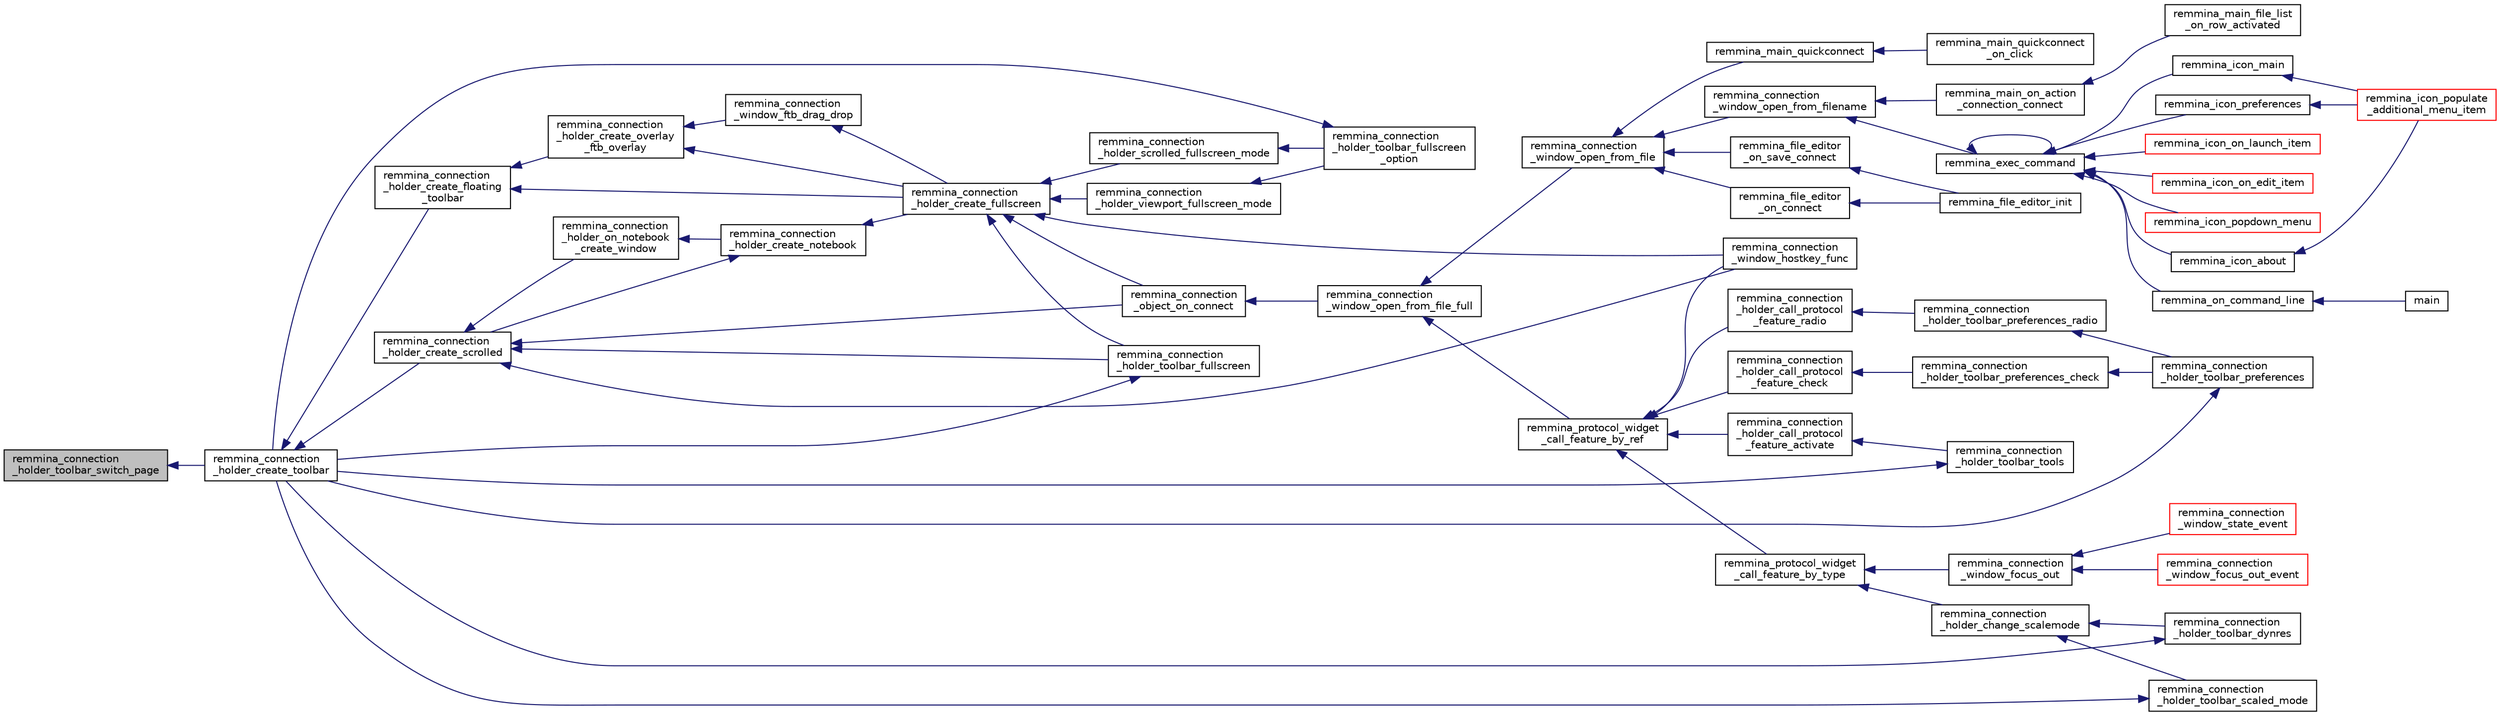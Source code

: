 digraph "remmina_connection_holder_toolbar_switch_page"
{
  edge [fontname="Helvetica",fontsize="10",labelfontname="Helvetica",labelfontsize="10"];
  node [fontname="Helvetica",fontsize="10",shape=record];
  rankdir="LR";
  Node9245 [label="remmina_connection\l_holder_toolbar_switch_page",height=0.2,width=0.4,color="black", fillcolor="grey75", style="filled", fontcolor="black"];
  Node9245 -> Node9246 [dir="back",color="midnightblue",fontsize="10",style="solid",fontname="Helvetica"];
  Node9246 [label="remmina_connection\l_holder_create_toolbar",height=0.2,width=0.4,color="black", fillcolor="white", style="filled",URL="$remmina__connection__window_8c.html#af8138da72278e9e9000276e08a6fd984"];
  Node9246 -> Node9247 [dir="back",color="midnightblue",fontsize="10",style="solid",fontname="Helvetica"];
  Node9247 [label="remmina_connection\l_holder_create_floating\l_toolbar",height=0.2,width=0.4,color="black", fillcolor="white", style="filled",URL="$remmina__connection__window_8c.html#a967dca6c1876afc3e6bcb763f9709d43"];
  Node9247 -> Node9248 [dir="back",color="midnightblue",fontsize="10",style="solid",fontname="Helvetica"];
  Node9248 [label="remmina_connection\l_holder_create_overlay\l_ftb_overlay",height=0.2,width=0.4,color="black", fillcolor="white", style="filled",URL="$remmina__connection__window_8c.html#ab2edcb806312b3367c70fbb13c383ae0"];
  Node9248 -> Node9249 [dir="back",color="midnightblue",fontsize="10",style="solid",fontname="Helvetica"];
  Node9249 [label="remmina_connection\l_window_ftb_drag_drop",height=0.2,width=0.4,color="black", fillcolor="white", style="filled",URL="$remmina__connection__window_8c.html#a15c9b2bd929f8f2bb64d0bb6fa60f067"];
  Node9249 -> Node9250 [dir="back",color="midnightblue",fontsize="10",style="solid",fontname="Helvetica"];
  Node9250 [label="remmina_connection\l_holder_create_fullscreen",height=0.2,width=0.4,color="black", fillcolor="white", style="filled",URL="$remmina__connection__window_8c.html#ae67ca4d276339723c1ff87fc224eaccf"];
  Node9250 -> Node9251 [dir="back",color="midnightblue",fontsize="10",style="solid",fontname="Helvetica"];
  Node9251 [label="remmina_connection\l_holder_toolbar_fullscreen",height=0.2,width=0.4,color="black", fillcolor="white", style="filled",URL="$remmina__connection__window_8c.html#a02ac20f50f1b7b816bd7208127efdbee"];
  Node9251 -> Node9246 [dir="back",color="midnightblue",fontsize="10",style="solid",fontname="Helvetica"];
  Node9250 -> Node9252 [dir="back",color="midnightblue",fontsize="10",style="solid",fontname="Helvetica"];
  Node9252 [label="remmina_connection\l_holder_viewport_fullscreen_mode",height=0.2,width=0.4,color="black", fillcolor="white", style="filled",URL="$remmina__connection__window_8c.html#a0e99d0ff8c39f2c6de508eee9ef498c5"];
  Node9252 -> Node9253 [dir="back",color="midnightblue",fontsize="10",style="solid",fontname="Helvetica"];
  Node9253 [label="remmina_connection\l_holder_toolbar_fullscreen\l_option",height=0.2,width=0.4,color="black", fillcolor="white", style="filled",URL="$remmina__connection__window_8c.html#a1415cdcbed0e6fe9a7978586bf132207"];
  Node9253 -> Node9246 [dir="back",color="midnightblue",fontsize="10",style="solid",fontname="Helvetica"];
  Node9250 -> Node9254 [dir="back",color="midnightblue",fontsize="10",style="solid",fontname="Helvetica"];
  Node9254 [label="remmina_connection\l_holder_scrolled_fullscreen_mode",height=0.2,width=0.4,color="black", fillcolor="white", style="filled",URL="$remmina__connection__window_8c.html#aa25cae5c0e15e13b817b925e42a044a9"];
  Node9254 -> Node9253 [dir="back",color="midnightblue",fontsize="10",style="solid",fontname="Helvetica"];
  Node9250 -> Node9255 [dir="back",color="midnightblue",fontsize="10",style="solid",fontname="Helvetica"];
  Node9255 [label="remmina_connection\l_window_hostkey_func",height=0.2,width=0.4,color="black", fillcolor="white", style="filled",URL="$remmina__connection__window_8c.html#abef663d930076deb3105f86dabe2a9c3"];
  Node9250 -> Node9256 [dir="back",color="midnightblue",fontsize="10",style="solid",fontname="Helvetica"];
  Node9256 [label="remmina_connection\l_object_on_connect",height=0.2,width=0.4,color="black", fillcolor="white", style="filled",URL="$remmina__connection__window_8c.html#a0ad685a873ecef95ec13caba17e0c22e"];
  Node9256 -> Node9257 [dir="back",color="midnightblue",fontsize="10",style="solid",fontname="Helvetica"];
  Node9257 [label="remmina_connection\l_window_open_from_file_full",height=0.2,width=0.4,color="black", fillcolor="white", style="filled",URL="$remmina__connection__window_8h.html#adbf2b670ca3bae96a99cb0b36021a961"];
  Node9257 -> Node9258 [dir="back",color="midnightblue",fontsize="10",style="solid",fontname="Helvetica"];
  Node9258 [label="remmina_connection\l_window_open_from_file",height=0.2,width=0.4,color="black", fillcolor="white", style="filled",URL="$remmina__connection__window_8h.html#a1c7f722a89609523cc4de079cc82f23c"];
  Node9258 -> Node9259 [dir="back",color="midnightblue",fontsize="10",style="solid",fontname="Helvetica"];
  Node9259 [label="remmina_connection\l_window_open_from_filename",height=0.2,width=0.4,color="black", fillcolor="white", style="filled",URL="$remmina__connection__window_8h.html#ab0ed27ef360efc7d92906cbabf9da5db"];
  Node9259 -> Node9260 [dir="back",color="midnightblue",fontsize="10",style="solid",fontname="Helvetica"];
  Node9260 [label="remmina_exec_command",height=0.2,width=0.4,color="black", fillcolor="white", style="filled",URL="$remmina__exec_8h.html#a424cabdcff647797061e7482049d62a7"];
  Node9260 -> Node9261 [dir="back",color="midnightblue",fontsize="10",style="solid",fontname="Helvetica"];
  Node9261 [label="remmina_on_command_line",height=0.2,width=0.4,color="black", fillcolor="white", style="filled",URL="$remmina_8c.html#aeb286fc5bd52ab5382ab8cb495dc2914"];
  Node9261 -> Node9262 [dir="back",color="midnightblue",fontsize="10",style="solid",fontname="Helvetica"];
  Node9262 [label="main",height=0.2,width=0.4,color="black", fillcolor="white", style="filled",URL="$remmina_8c.html#a0ddf1224851353fc92bfbff6f499fa97"];
  Node9260 -> Node9260 [dir="back",color="midnightblue",fontsize="10",style="solid",fontname="Helvetica"];
  Node9260 -> Node9263 [dir="back",color="midnightblue",fontsize="10",style="solid",fontname="Helvetica"];
  Node9263 [label="remmina_icon_main",height=0.2,width=0.4,color="black", fillcolor="white", style="filled",URL="$remmina__icon_8c.html#a920476110ab6410c8fc8cf734109e497"];
  Node9263 -> Node9264 [dir="back",color="midnightblue",fontsize="10",style="solid",fontname="Helvetica"];
  Node9264 [label="remmina_icon_populate\l_additional_menu_item",height=0.2,width=0.4,color="red", fillcolor="white", style="filled",URL="$remmina__icon_8c.html#a8aaf73ed94cf20dcce1c7be26262cb56"];
  Node9260 -> Node9274 [dir="back",color="midnightblue",fontsize="10",style="solid",fontname="Helvetica"];
  Node9274 [label="remmina_icon_preferences",height=0.2,width=0.4,color="black", fillcolor="white", style="filled",URL="$remmina__icon_8c.html#ad3b0e3d12e4854eae05b1afea19da404"];
  Node9274 -> Node9264 [dir="back",color="midnightblue",fontsize="10",style="solid",fontname="Helvetica"];
  Node9260 -> Node9275 [dir="back",color="midnightblue",fontsize="10",style="solid",fontname="Helvetica"];
  Node9275 [label="remmina_icon_about",height=0.2,width=0.4,color="black", fillcolor="white", style="filled",URL="$remmina__icon_8c.html#a5cdf1958ef01e49889bcee2e90e2cf71"];
  Node9275 -> Node9264 [dir="back",color="midnightblue",fontsize="10",style="solid",fontname="Helvetica"];
  Node9260 -> Node9276 [dir="back",color="midnightblue",fontsize="10",style="solid",fontname="Helvetica"];
  Node9276 [label="remmina_icon_on_launch_item",height=0.2,width=0.4,color="red", fillcolor="white", style="filled",URL="$remmina__icon_8c.html#ad1699688680e12abcfd5c74dd2f76d83"];
  Node9260 -> Node9279 [dir="back",color="midnightblue",fontsize="10",style="solid",fontname="Helvetica"];
  Node9279 [label="remmina_icon_on_edit_item",height=0.2,width=0.4,color="red", fillcolor="white", style="filled",URL="$remmina__icon_8c.html#af8708120906a8dc41a7998ebf9ecd129"];
  Node9260 -> Node9280 [dir="back",color="midnightblue",fontsize="10",style="solid",fontname="Helvetica"];
  Node9280 [label="remmina_icon_popdown_menu",height=0.2,width=0.4,color="red", fillcolor="white", style="filled",URL="$remmina__icon_8c.html#a444be76e3c3a065279c5f9abc7fae833"];
  Node9259 -> Node9281 [dir="back",color="midnightblue",fontsize="10",style="solid",fontname="Helvetica"];
  Node9281 [label="remmina_main_on_action\l_connection_connect",height=0.2,width=0.4,color="black", fillcolor="white", style="filled",URL="$remmina__main_8c.html#ae023d1cb099a4f7bee79f13760566cbf"];
  Node9281 -> Node9282 [dir="back",color="midnightblue",fontsize="10",style="solid",fontname="Helvetica"];
  Node9282 [label="remmina_main_file_list\l_on_row_activated",height=0.2,width=0.4,color="black", fillcolor="white", style="filled",URL="$remmina__main_8c.html#aba1a89a2400c5cc8373c6bd34602ac10"];
  Node9258 -> Node9283 [dir="back",color="midnightblue",fontsize="10",style="solid",fontname="Helvetica"];
  Node9283 [label="remmina_file_editor\l_on_connect",height=0.2,width=0.4,color="black", fillcolor="white", style="filled",URL="$remmina__file__editor_8c.html#a73b8581fd1fd77532b748d91a2951f25"];
  Node9283 -> Node9267 [dir="back",color="midnightblue",fontsize="10",style="solid",fontname="Helvetica"];
  Node9267 [label="remmina_file_editor_init",height=0.2,width=0.4,color="black", fillcolor="white", style="filled",URL="$remmina__file__editor_8c.html#a9afd8d41c66f547320930eb331f3124d"];
  Node9258 -> Node9268 [dir="back",color="midnightblue",fontsize="10",style="solid",fontname="Helvetica"];
  Node9268 [label="remmina_file_editor\l_on_save_connect",height=0.2,width=0.4,color="black", fillcolor="white", style="filled",URL="$remmina__file__editor_8c.html#a57224f3f69f04f398de563b71be6b18e"];
  Node9268 -> Node9267 [dir="back",color="midnightblue",fontsize="10",style="solid",fontname="Helvetica"];
  Node9258 -> Node9284 [dir="back",color="midnightblue",fontsize="10",style="solid",fontname="Helvetica"];
  Node9284 [label="remmina_main_quickconnect",height=0.2,width=0.4,color="black", fillcolor="white", style="filled",URL="$remmina__main_8c.html#a802458852abacebfb16f1f4295806a01"];
  Node9284 -> Node9285 [dir="back",color="midnightblue",fontsize="10",style="solid",fontname="Helvetica"];
  Node9285 [label="remmina_main_quickconnect\l_on_click",height=0.2,width=0.4,color="black", fillcolor="white", style="filled",URL="$remmina__main_8c.html#a210e9e04c7c97cc86412044de31f659d"];
  Node9257 -> Node9286 [dir="back",color="midnightblue",fontsize="10",style="solid",fontname="Helvetica"];
  Node9286 [label="remmina_protocol_widget\l_call_feature_by_ref",height=0.2,width=0.4,color="black", fillcolor="white", style="filled",URL="$remmina__protocol__widget_8h.html#a605b69a9aa4393024369cc5070488692"];
  Node9286 -> Node9287 [dir="back",color="midnightblue",fontsize="10",style="solid",fontname="Helvetica"];
  Node9287 [label="remmina_connection\l_holder_call_protocol\l_feature_radio",height=0.2,width=0.4,color="black", fillcolor="white", style="filled",URL="$remmina__connection__window_8c.html#a86280cb973101817f7410af393bc2f98"];
  Node9287 -> Node9288 [dir="back",color="midnightblue",fontsize="10",style="solid",fontname="Helvetica"];
  Node9288 [label="remmina_connection\l_holder_toolbar_preferences_radio",height=0.2,width=0.4,color="black", fillcolor="white", style="filled",URL="$remmina__connection__window_8c.html#a1ddab4aacc284c606ab237eae9c0b5a9"];
  Node9288 -> Node9289 [dir="back",color="midnightblue",fontsize="10",style="solid",fontname="Helvetica"];
  Node9289 [label="remmina_connection\l_holder_toolbar_preferences",height=0.2,width=0.4,color="black", fillcolor="white", style="filled",URL="$remmina__connection__window_8c.html#a78ec7d6e66d6e6569c1a9a0230c74bc8"];
  Node9289 -> Node9246 [dir="back",color="midnightblue",fontsize="10",style="solid",fontname="Helvetica"];
  Node9286 -> Node9290 [dir="back",color="midnightblue",fontsize="10",style="solid",fontname="Helvetica"];
  Node9290 [label="remmina_connection\l_holder_call_protocol\l_feature_check",height=0.2,width=0.4,color="black", fillcolor="white", style="filled",URL="$remmina__connection__window_8c.html#a8d924ded7fe147df8b5f113e2fb1d6e7"];
  Node9290 -> Node9291 [dir="back",color="midnightblue",fontsize="10",style="solid",fontname="Helvetica"];
  Node9291 [label="remmina_connection\l_holder_toolbar_preferences_check",height=0.2,width=0.4,color="black", fillcolor="white", style="filled",URL="$remmina__connection__window_8c.html#ada0dce340f5f1484c496a2357e8a2c69"];
  Node9291 -> Node9289 [dir="back",color="midnightblue",fontsize="10",style="solid",fontname="Helvetica"];
  Node9286 -> Node9292 [dir="back",color="midnightblue",fontsize="10",style="solid",fontname="Helvetica"];
  Node9292 [label="remmina_connection\l_holder_call_protocol\l_feature_activate",height=0.2,width=0.4,color="black", fillcolor="white", style="filled",URL="$remmina__connection__window_8c.html#a4507b43c6fd10bc68d9512c6b253a552"];
  Node9292 -> Node9293 [dir="back",color="midnightblue",fontsize="10",style="solid",fontname="Helvetica"];
  Node9293 [label="remmina_connection\l_holder_toolbar_tools",height=0.2,width=0.4,color="black", fillcolor="white", style="filled",URL="$remmina__connection__window_8c.html#a51cc0b2274049920f67c71047bd76213"];
  Node9293 -> Node9246 [dir="back",color="midnightblue",fontsize="10",style="solid",fontname="Helvetica"];
  Node9286 -> Node9255 [dir="back",color="midnightblue",fontsize="10",style="solid",fontname="Helvetica"];
  Node9286 -> Node9294 [dir="back",color="midnightblue",fontsize="10",style="solid",fontname="Helvetica"];
  Node9294 [label="remmina_protocol_widget\l_call_feature_by_type",height=0.2,width=0.4,color="black", fillcolor="white", style="filled",URL="$remmina__protocol__widget_8h.html#a6a630e96e5b914d60d678ae8eaad4cd9"];
  Node9294 -> Node9295 [dir="back",color="midnightblue",fontsize="10",style="solid",fontname="Helvetica"];
  Node9295 [label="remmina_connection\l_holder_change_scalemode",height=0.2,width=0.4,color="black", fillcolor="white", style="filled",URL="$remmina__connection__window_8c.html#a5565ebedf82eb9f2d54b7f447b4c930e"];
  Node9295 -> Node9296 [dir="back",color="midnightblue",fontsize="10",style="solid",fontname="Helvetica"];
  Node9296 [label="remmina_connection\l_holder_toolbar_dynres",height=0.2,width=0.4,color="black", fillcolor="white", style="filled",URL="$remmina__connection__window_8c.html#a576e3800c7371f63b27e3832848ac4e5"];
  Node9296 -> Node9246 [dir="back",color="midnightblue",fontsize="10",style="solid",fontname="Helvetica"];
  Node9295 -> Node9297 [dir="back",color="midnightblue",fontsize="10",style="solid",fontname="Helvetica"];
  Node9297 [label="remmina_connection\l_holder_toolbar_scaled_mode",height=0.2,width=0.4,color="black", fillcolor="white", style="filled",URL="$remmina__connection__window_8c.html#ad6136dd7c0867a5a5f1c0b0645632ee4"];
  Node9297 -> Node9246 [dir="back",color="midnightblue",fontsize="10",style="solid",fontname="Helvetica"];
  Node9294 -> Node9298 [dir="back",color="midnightblue",fontsize="10",style="solid",fontname="Helvetica"];
  Node9298 [label="remmina_connection\l_window_focus_out",height=0.2,width=0.4,color="black", fillcolor="white", style="filled",URL="$remmina__connection__window_8c.html#a8c242e0a7ee57ed79099c330d696b43f"];
  Node9298 -> Node9299 [dir="back",color="midnightblue",fontsize="10",style="solid",fontname="Helvetica"];
  Node9299 [label="remmina_connection\l_window_focus_out_event",height=0.2,width=0.4,color="red", fillcolor="white", style="filled",URL="$remmina__connection__window_8c.html#a539828a1dd435bee083d82136691176c"];
  Node9298 -> Node9304 [dir="back",color="midnightblue",fontsize="10",style="solid",fontname="Helvetica"];
  Node9304 [label="remmina_connection\l_window_state_event",height=0.2,width=0.4,color="red", fillcolor="white", style="filled",URL="$remmina__connection__window_8c.html#a174d5b1e983a96c98aae2e8078f462bd"];
  Node9248 -> Node9250 [dir="back",color="midnightblue",fontsize="10",style="solid",fontname="Helvetica"];
  Node9247 -> Node9250 [dir="back",color="midnightblue",fontsize="10",style="solid",fontname="Helvetica"];
  Node9246 -> Node9301 [dir="back",color="midnightblue",fontsize="10",style="solid",fontname="Helvetica"];
  Node9301 [label="remmina_connection\l_holder_create_scrolled",height=0.2,width=0.4,color="black", fillcolor="white", style="filled",URL="$remmina__connection__window_8c.html#a57b3656c37df65d276ddd50a16906dc7"];
  Node9301 -> Node9251 [dir="back",color="midnightblue",fontsize="10",style="solid",fontname="Helvetica"];
  Node9301 -> Node9302 [dir="back",color="midnightblue",fontsize="10",style="solid",fontname="Helvetica"];
  Node9302 [label="remmina_connection\l_holder_on_notebook\l_create_window",height=0.2,width=0.4,color="black", fillcolor="white", style="filled",URL="$remmina__connection__window_8c.html#a2f5fc595c1aad851962aa58e2009bcce"];
  Node9302 -> Node9303 [dir="back",color="midnightblue",fontsize="10",style="solid",fontname="Helvetica"];
  Node9303 [label="remmina_connection\l_holder_create_notebook",height=0.2,width=0.4,color="black", fillcolor="white", style="filled",URL="$remmina__connection__window_8c.html#ae616dc409c5775dc73d9a83c1f081705"];
  Node9303 -> Node9301 [dir="back",color="midnightblue",fontsize="10",style="solid",fontname="Helvetica"];
  Node9303 -> Node9250 [dir="back",color="midnightblue",fontsize="10",style="solid",fontname="Helvetica"];
  Node9301 -> Node9255 [dir="back",color="midnightblue",fontsize="10",style="solid",fontname="Helvetica"];
  Node9301 -> Node9256 [dir="back",color="midnightblue",fontsize="10",style="solid",fontname="Helvetica"];
}
